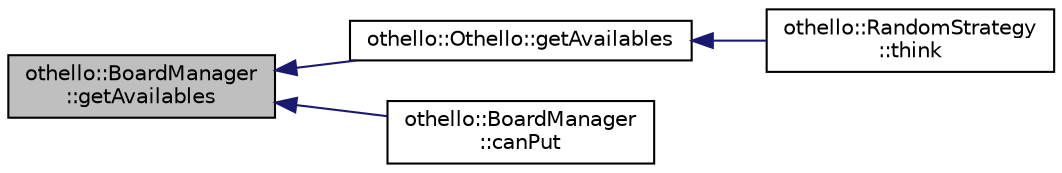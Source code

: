 digraph "othello::BoardManager::getAvailables"
{
  edge [fontname="Helvetica",fontsize="10",labelfontname="Helvetica",labelfontsize="10"];
  node [fontname="Helvetica",fontsize="10",shape=record];
  rankdir="LR";
  Node1 [label="othello::BoardManager\l::getAvailables",height=0.2,width=0.4,color="black", fillcolor="grey75", style="filled", fontcolor="black"];
  Node1 -> Node2 [dir="back",color="midnightblue",fontsize="10",style="solid",fontname="Helvetica"];
  Node2 [label="othello::Othello::getAvailables",height=0.2,width=0.4,color="black", fillcolor="white", style="filled",URL="$d3/d01/classothello_1_1_othello.html#aee421c1127b9ff4b52658705683aaec5"];
  Node2 -> Node3 [dir="back",color="midnightblue",fontsize="10",style="solid",fontname="Helvetica"];
  Node3 [label="othello::RandomStrategy\l::think",height=0.2,width=0.4,color="black", fillcolor="white", style="filled",URL="$d5/d37/classothello_1_1_random_strategy.html#a8adc187e10d6c667bf63af5e2c5c009b"];
  Node1 -> Node4 [dir="back",color="midnightblue",fontsize="10",style="solid",fontname="Helvetica"];
  Node4 [label="othello::BoardManager\l::canPut",height=0.2,width=0.4,color="black", fillcolor="white", style="filled",URL="$df/d71/classothello_1_1_board_manager.html#a0a1bc33ff838c38c298bafb93748c41b"];
}
